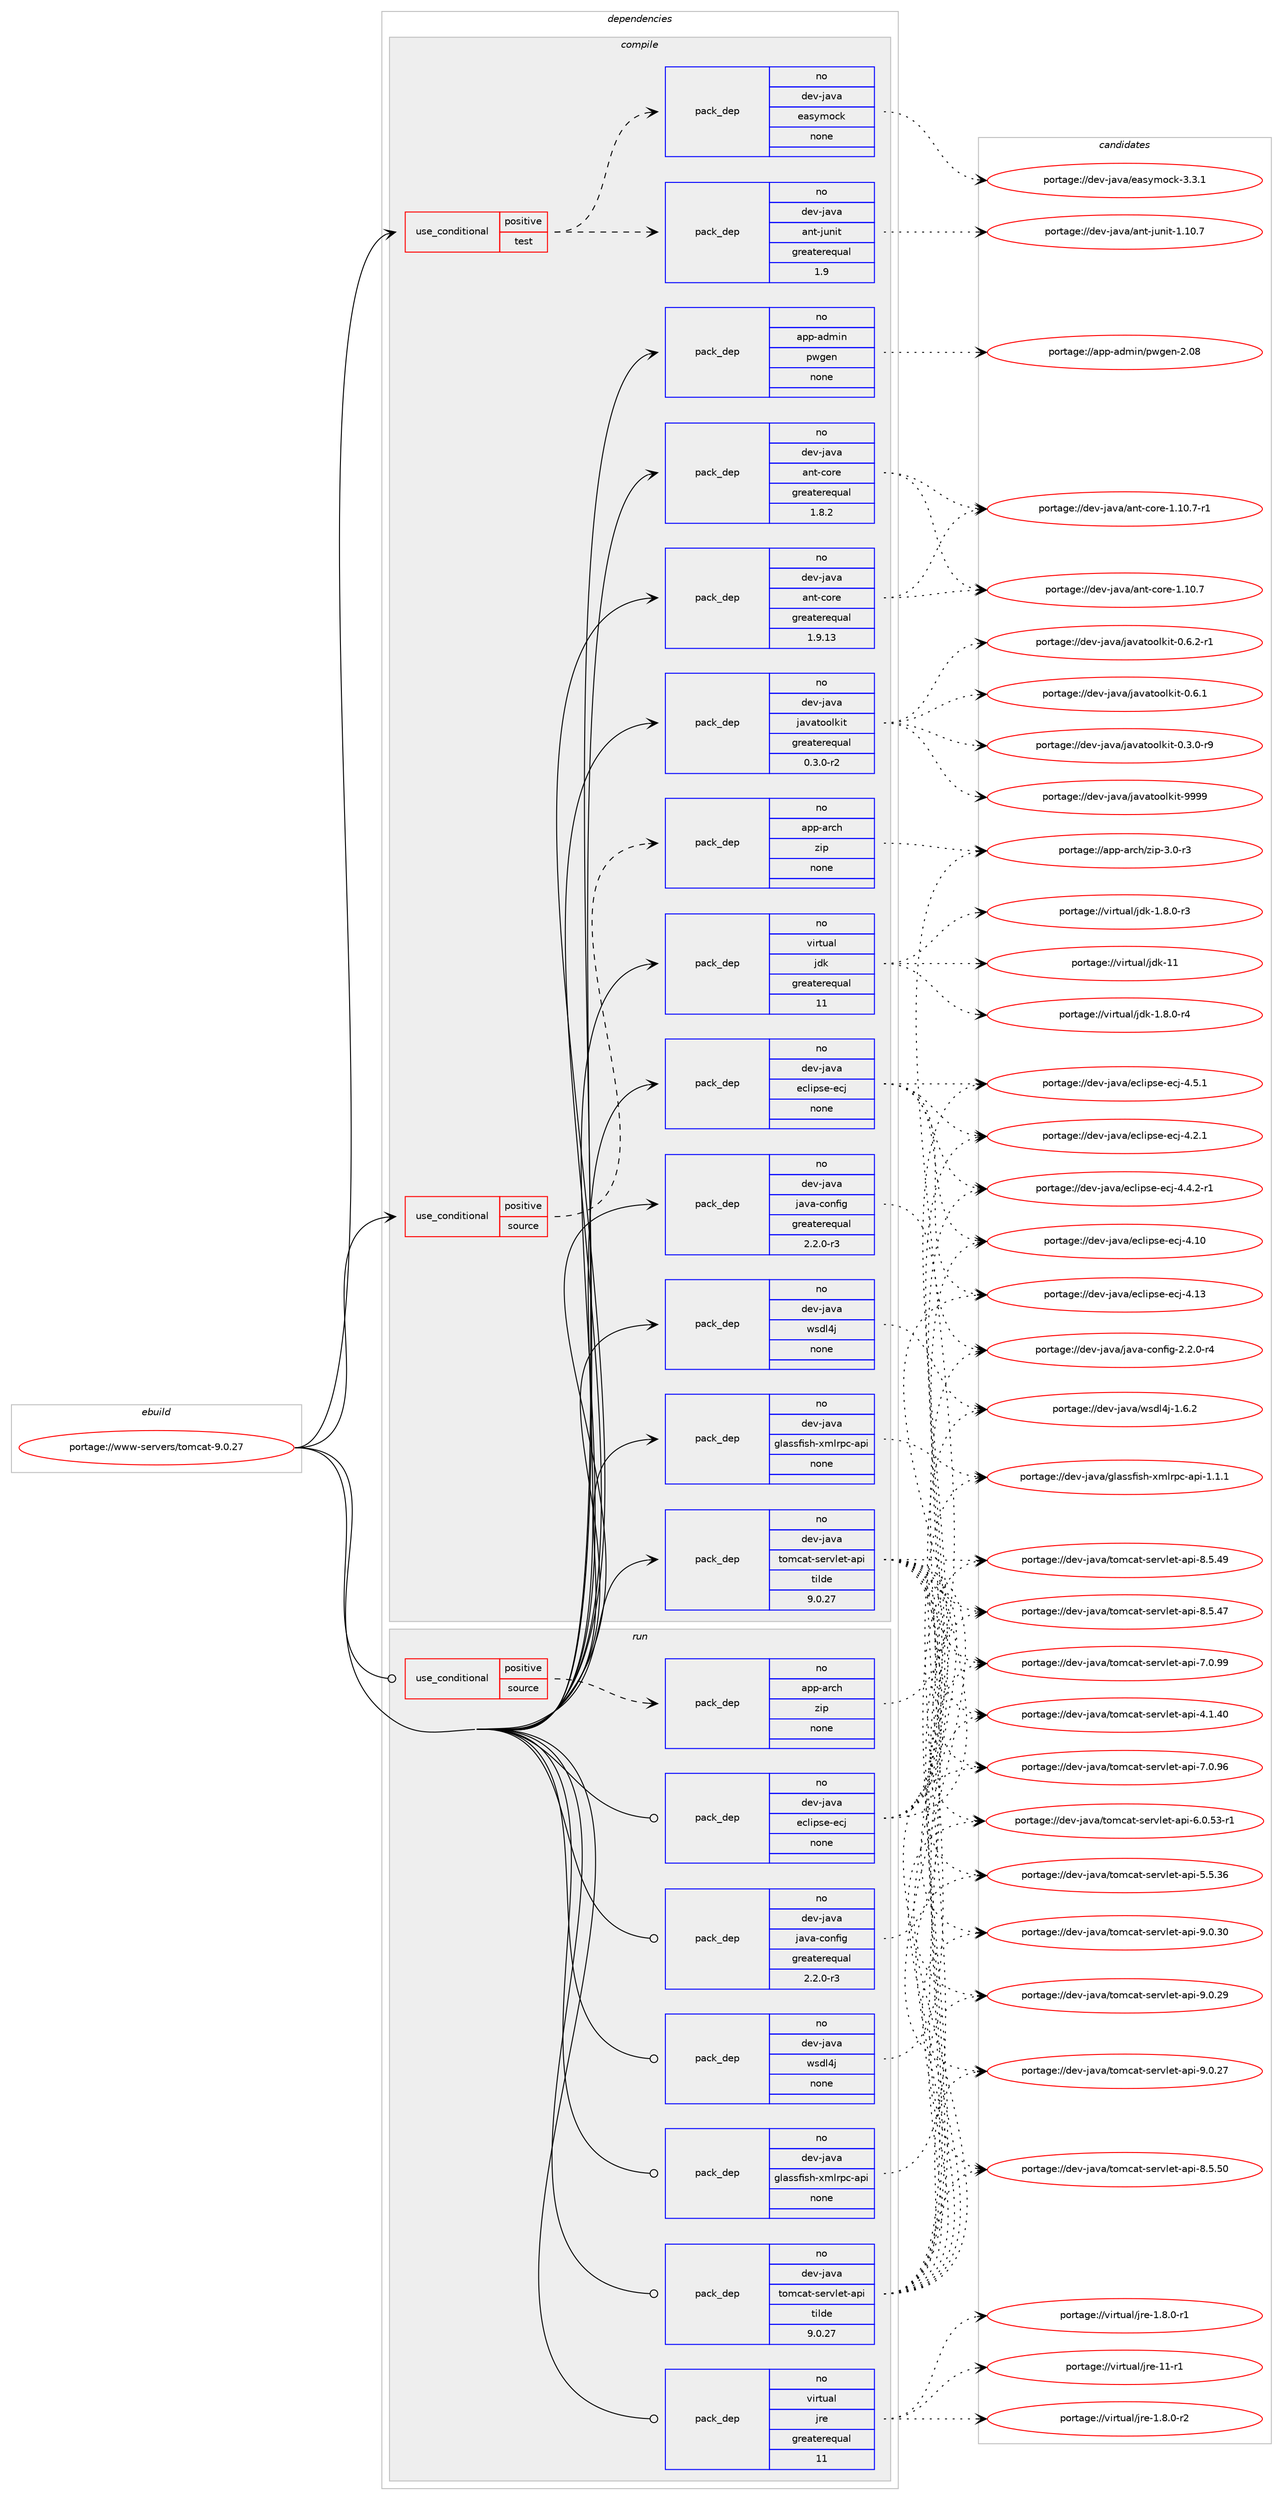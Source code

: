 digraph prolog {

# *************
# Graph options
# *************

newrank=true;
concentrate=true;
compound=true;
graph [rankdir=LR,fontname=Helvetica,fontsize=10,ranksep=1.5];#, ranksep=2.5, nodesep=0.2];
edge  [arrowhead=vee];
node  [fontname=Helvetica,fontsize=10];

# **********
# The ebuild
# **********

subgraph cluster_leftcol {
color=gray;
rank=same;
label=<<i>ebuild</i>>;
id [label="portage://www-servers/tomcat-9.0.27", color=red, width=4, href="../www-servers/tomcat-9.0.27.svg"];
}

# ****************
# The dependencies
# ****************

subgraph cluster_midcol {
color=gray;
label=<<i>dependencies</i>>;
subgraph cluster_compile {
fillcolor="#eeeeee";
style=filled;
label=<<i>compile</i>>;
subgraph cond2319 {
dependency18045 [label=<<TABLE BORDER="0" CELLBORDER="1" CELLSPACING="0" CELLPADDING="4"><TR><TD ROWSPAN="3" CELLPADDING="10">use_conditional</TD></TR><TR><TD>positive</TD></TR><TR><TD>source</TD></TR></TABLE>>, shape=none, color=red];
subgraph pack15361 {
dependency18046 [label=<<TABLE BORDER="0" CELLBORDER="1" CELLSPACING="0" CELLPADDING="4" WIDTH="220"><TR><TD ROWSPAN="6" CELLPADDING="30">pack_dep</TD></TR><TR><TD WIDTH="110">no</TD></TR><TR><TD>app-arch</TD></TR><TR><TD>zip</TD></TR><TR><TD>none</TD></TR><TR><TD></TD></TR></TABLE>>, shape=none, color=blue];
}
dependency18045:e -> dependency18046:w [weight=20,style="dashed",arrowhead="vee"];
}
id:e -> dependency18045:w [weight=20,style="solid",arrowhead="vee"];
subgraph cond2320 {
dependency18047 [label=<<TABLE BORDER="0" CELLBORDER="1" CELLSPACING="0" CELLPADDING="4"><TR><TD ROWSPAN="3" CELLPADDING="10">use_conditional</TD></TR><TR><TD>positive</TD></TR><TR><TD>test</TD></TR></TABLE>>, shape=none, color=red];
subgraph pack15362 {
dependency18048 [label=<<TABLE BORDER="0" CELLBORDER="1" CELLSPACING="0" CELLPADDING="4" WIDTH="220"><TR><TD ROWSPAN="6" CELLPADDING="30">pack_dep</TD></TR><TR><TD WIDTH="110">no</TD></TR><TR><TD>dev-java</TD></TR><TR><TD>ant-junit</TD></TR><TR><TD>greaterequal</TD></TR><TR><TD>1.9</TD></TR></TABLE>>, shape=none, color=blue];
}
dependency18047:e -> dependency18048:w [weight=20,style="dashed",arrowhead="vee"];
subgraph pack15363 {
dependency18049 [label=<<TABLE BORDER="0" CELLBORDER="1" CELLSPACING="0" CELLPADDING="4" WIDTH="220"><TR><TD ROWSPAN="6" CELLPADDING="30">pack_dep</TD></TR><TR><TD WIDTH="110">no</TD></TR><TR><TD>dev-java</TD></TR><TR><TD>easymock</TD></TR><TR><TD>none</TD></TR><TR><TD></TD></TR></TABLE>>, shape=none, color=blue];
}
dependency18047:e -> dependency18049:w [weight=20,style="dashed",arrowhead="vee"];
}
id:e -> dependency18047:w [weight=20,style="solid",arrowhead="vee"];
subgraph pack15364 {
dependency18050 [label=<<TABLE BORDER="0" CELLBORDER="1" CELLSPACING="0" CELLPADDING="4" WIDTH="220"><TR><TD ROWSPAN="6" CELLPADDING="30">pack_dep</TD></TR><TR><TD WIDTH="110">no</TD></TR><TR><TD>app-admin</TD></TR><TR><TD>pwgen</TD></TR><TR><TD>none</TD></TR><TR><TD></TD></TR></TABLE>>, shape=none, color=blue];
}
id:e -> dependency18050:w [weight=20,style="solid",arrowhead="vee"];
subgraph pack15365 {
dependency18051 [label=<<TABLE BORDER="0" CELLBORDER="1" CELLSPACING="0" CELLPADDING="4" WIDTH="220"><TR><TD ROWSPAN="6" CELLPADDING="30">pack_dep</TD></TR><TR><TD WIDTH="110">no</TD></TR><TR><TD>dev-java</TD></TR><TR><TD>ant-core</TD></TR><TR><TD>greaterequal</TD></TR><TR><TD>1.8.2</TD></TR></TABLE>>, shape=none, color=blue];
}
id:e -> dependency18051:w [weight=20,style="solid",arrowhead="vee"];
subgraph pack15366 {
dependency18052 [label=<<TABLE BORDER="0" CELLBORDER="1" CELLSPACING="0" CELLPADDING="4" WIDTH="220"><TR><TD ROWSPAN="6" CELLPADDING="30">pack_dep</TD></TR><TR><TD WIDTH="110">no</TD></TR><TR><TD>dev-java</TD></TR><TR><TD>ant-core</TD></TR><TR><TD>greaterequal</TD></TR><TR><TD>1.9.13</TD></TR></TABLE>>, shape=none, color=blue];
}
id:e -> dependency18052:w [weight=20,style="solid",arrowhead="vee"];
subgraph pack15367 {
dependency18053 [label=<<TABLE BORDER="0" CELLBORDER="1" CELLSPACING="0" CELLPADDING="4" WIDTH="220"><TR><TD ROWSPAN="6" CELLPADDING="30">pack_dep</TD></TR><TR><TD WIDTH="110">no</TD></TR><TR><TD>dev-java</TD></TR><TR><TD>eclipse-ecj</TD></TR><TR><TD>none</TD></TR><TR><TD></TD></TR></TABLE>>, shape=none, color=blue];
}
id:e -> dependency18053:w [weight=20,style="solid",arrowhead="vee"];
subgraph pack15368 {
dependency18054 [label=<<TABLE BORDER="0" CELLBORDER="1" CELLSPACING="0" CELLPADDING="4" WIDTH="220"><TR><TD ROWSPAN="6" CELLPADDING="30">pack_dep</TD></TR><TR><TD WIDTH="110">no</TD></TR><TR><TD>dev-java</TD></TR><TR><TD>glassfish-xmlrpc-api</TD></TR><TR><TD>none</TD></TR><TR><TD></TD></TR></TABLE>>, shape=none, color=blue];
}
id:e -> dependency18054:w [weight=20,style="solid",arrowhead="vee"];
subgraph pack15369 {
dependency18055 [label=<<TABLE BORDER="0" CELLBORDER="1" CELLSPACING="0" CELLPADDING="4" WIDTH="220"><TR><TD ROWSPAN="6" CELLPADDING="30">pack_dep</TD></TR><TR><TD WIDTH="110">no</TD></TR><TR><TD>dev-java</TD></TR><TR><TD>java-config</TD></TR><TR><TD>greaterequal</TD></TR><TR><TD>2.2.0-r3</TD></TR></TABLE>>, shape=none, color=blue];
}
id:e -> dependency18055:w [weight=20,style="solid",arrowhead="vee"];
subgraph pack15370 {
dependency18056 [label=<<TABLE BORDER="0" CELLBORDER="1" CELLSPACING="0" CELLPADDING="4" WIDTH="220"><TR><TD ROWSPAN="6" CELLPADDING="30">pack_dep</TD></TR><TR><TD WIDTH="110">no</TD></TR><TR><TD>dev-java</TD></TR><TR><TD>javatoolkit</TD></TR><TR><TD>greaterequal</TD></TR><TR><TD>0.3.0-r2</TD></TR></TABLE>>, shape=none, color=blue];
}
id:e -> dependency18056:w [weight=20,style="solid",arrowhead="vee"];
subgraph pack15371 {
dependency18057 [label=<<TABLE BORDER="0" CELLBORDER="1" CELLSPACING="0" CELLPADDING="4" WIDTH="220"><TR><TD ROWSPAN="6" CELLPADDING="30">pack_dep</TD></TR><TR><TD WIDTH="110">no</TD></TR><TR><TD>dev-java</TD></TR><TR><TD>tomcat-servlet-api</TD></TR><TR><TD>tilde</TD></TR><TR><TD>9.0.27</TD></TR></TABLE>>, shape=none, color=blue];
}
id:e -> dependency18057:w [weight=20,style="solid",arrowhead="vee"];
subgraph pack15372 {
dependency18058 [label=<<TABLE BORDER="0" CELLBORDER="1" CELLSPACING="0" CELLPADDING="4" WIDTH="220"><TR><TD ROWSPAN="6" CELLPADDING="30">pack_dep</TD></TR><TR><TD WIDTH="110">no</TD></TR><TR><TD>dev-java</TD></TR><TR><TD>wsdl4j</TD></TR><TR><TD>none</TD></TR><TR><TD></TD></TR></TABLE>>, shape=none, color=blue];
}
id:e -> dependency18058:w [weight=20,style="solid",arrowhead="vee"];
subgraph pack15373 {
dependency18059 [label=<<TABLE BORDER="0" CELLBORDER="1" CELLSPACING="0" CELLPADDING="4" WIDTH="220"><TR><TD ROWSPAN="6" CELLPADDING="30">pack_dep</TD></TR><TR><TD WIDTH="110">no</TD></TR><TR><TD>virtual</TD></TR><TR><TD>jdk</TD></TR><TR><TD>greaterequal</TD></TR><TR><TD>11</TD></TR></TABLE>>, shape=none, color=blue];
}
id:e -> dependency18059:w [weight=20,style="solid",arrowhead="vee"];
}
subgraph cluster_compileandrun {
fillcolor="#eeeeee";
style=filled;
label=<<i>compile and run</i>>;
}
subgraph cluster_run {
fillcolor="#eeeeee";
style=filled;
label=<<i>run</i>>;
subgraph cond2321 {
dependency18060 [label=<<TABLE BORDER="0" CELLBORDER="1" CELLSPACING="0" CELLPADDING="4"><TR><TD ROWSPAN="3" CELLPADDING="10">use_conditional</TD></TR><TR><TD>positive</TD></TR><TR><TD>source</TD></TR></TABLE>>, shape=none, color=red];
subgraph pack15374 {
dependency18061 [label=<<TABLE BORDER="0" CELLBORDER="1" CELLSPACING="0" CELLPADDING="4" WIDTH="220"><TR><TD ROWSPAN="6" CELLPADDING="30">pack_dep</TD></TR><TR><TD WIDTH="110">no</TD></TR><TR><TD>app-arch</TD></TR><TR><TD>zip</TD></TR><TR><TD>none</TD></TR><TR><TD></TD></TR></TABLE>>, shape=none, color=blue];
}
dependency18060:e -> dependency18061:w [weight=20,style="dashed",arrowhead="vee"];
}
id:e -> dependency18060:w [weight=20,style="solid",arrowhead="odot"];
subgraph pack15375 {
dependency18062 [label=<<TABLE BORDER="0" CELLBORDER="1" CELLSPACING="0" CELLPADDING="4" WIDTH="220"><TR><TD ROWSPAN="6" CELLPADDING="30">pack_dep</TD></TR><TR><TD WIDTH="110">no</TD></TR><TR><TD>dev-java</TD></TR><TR><TD>eclipse-ecj</TD></TR><TR><TD>none</TD></TR><TR><TD></TD></TR></TABLE>>, shape=none, color=blue];
}
id:e -> dependency18062:w [weight=20,style="solid",arrowhead="odot"];
subgraph pack15376 {
dependency18063 [label=<<TABLE BORDER="0" CELLBORDER="1" CELLSPACING="0" CELLPADDING="4" WIDTH="220"><TR><TD ROWSPAN="6" CELLPADDING="30">pack_dep</TD></TR><TR><TD WIDTH="110">no</TD></TR><TR><TD>dev-java</TD></TR><TR><TD>glassfish-xmlrpc-api</TD></TR><TR><TD>none</TD></TR><TR><TD></TD></TR></TABLE>>, shape=none, color=blue];
}
id:e -> dependency18063:w [weight=20,style="solid",arrowhead="odot"];
subgraph pack15377 {
dependency18064 [label=<<TABLE BORDER="0" CELLBORDER="1" CELLSPACING="0" CELLPADDING="4" WIDTH="220"><TR><TD ROWSPAN="6" CELLPADDING="30">pack_dep</TD></TR><TR><TD WIDTH="110">no</TD></TR><TR><TD>dev-java</TD></TR><TR><TD>java-config</TD></TR><TR><TD>greaterequal</TD></TR><TR><TD>2.2.0-r3</TD></TR></TABLE>>, shape=none, color=blue];
}
id:e -> dependency18064:w [weight=20,style="solid",arrowhead="odot"];
subgraph pack15378 {
dependency18065 [label=<<TABLE BORDER="0" CELLBORDER="1" CELLSPACING="0" CELLPADDING="4" WIDTH="220"><TR><TD ROWSPAN="6" CELLPADDING="30">pack_dep</TD></TR><TR><TD WIDTH="110">no</TD></TR><TR><TD>dev-java</TD></TR><TR><TD>tomcat-servlet-api</TD></TR><TR><TD>tilde</TD></TR><TR><TD>9.0.27</TD></TR></TABLE>>, shape=none, color=blue];
}
id:e -> dependency18065:w [weight=20,style="solid",arrowhead="odot"];
subgraph pack15379 {
dependency18066 [label=<<TABLE BORDER="0" CELLBORDER="1" CELLSPACING="0" CELLPADDING="4" WIDTH="220"><TR><TD ROWSPAN="6" CELLPADDING="30">pack_dep</TD></TR><TR><TD WIDTH="110">no</TD></TR><TR><TD>dev-java</TD></TR><TR><TD>wsdl4j</TD></TR><TR><TD>none</TD></TR><TR><TD></TD></TR></TABLE>>, shape=none, color=blue];
}
id:e -> dependency18066:w [weight=20,style="solid",arrowhead="odot"];
subgraph pack15380 {
dependency18067 [label=<<TABLE BORDER="0" CELLBORDER="1" CELLSPACING="0" CELLPADDING="4" WIDTH="220"><TR><TD ROWSPAN="6" CELLPADDING="30">pack_dep</TD></TR><TR><TD WIDTH="110">no</TD></TR><TR><TD>virtual</TD></TR><TR><TD>jre</TD></TR><TR><TD>greaterequal</TD></TR><TR><TD>11</TD></TR></TABLE>>, shape=none, color=blue];
}
id:e -> dependency18067:w [weight=20,style="solid",arrowhead="odot"];
}
}

# **************
# The candidates
# **************

subgraph cluster_choices {
rank=same;
color=gray;
label=<<i>candidates</i>>;

subgraph choice15361 {
color=black;
nodesep=1;
choice9711211245971149910447122105112455146484511451 [label="portage://app-arch/zip-3.0-r3", color=red, width=4,href="../app-arch/zip-3.0-r3.svg"];
dependency18046:e -> choice9711211245971149910447122105112455146484511451:w [style=dotted,weight="100"];
}
subgraph choice15362 {
color=black;
nodesep=1;
choice10010111845106971189747971101164510611711010511645494649484655 [label="portage://dev-java/ant-junit-1.10.7", color=red, width=4,href="../dev-java/ant-junit-1.10.7.svg"];
dependency18048:e -> choice10010111845106971189747971101164510611711010511645494649484655:w [style=dotted,weight="100"];
}
subgraph choice15363 {
color=black;
nodesep=1;
choice100101118451069711897471019711512110911199107455146514649 [label="portage://dev-java/easymock-3.3.1", color=red, width=4,href="../dev-java/easymock-3.3.1.svg"];
dependency18049:e -> choice100101118451069711897471019711512110911199107455146514649:w [style=dotted,weight="100"];
}
subgraph choice15364 {
color=black;
nodesep=1;
choice971121124597100109105110471121191031011104550464856 [label="portage://app-admin/pwgen-2.08", color=red, width=4,href="../app-admin/pwgen-2.08.svg"];
dependency18050:e -> choice971121124597100109105110471121191031011104550464856:w [style=dotted,weight="100"];
}
subgraph choice15365 {
color=black;
nodesep=1;
choice10010111845106971189747971101164599111114101454946494846554511449 [label="portage://dev-java/ant-core-1.10.7-r1", color=red, width=4,href="../dev-java/ant-core-1.10.7-r1.svg"];
choice1001011184510697118974797110116459911111410145494649484655 [label="portage://dev-java/ant-core-1.10.7", color=red, width=4,href="../dev-java/ant-core-1.10.7.svg"];
dependency18051:e -> choice10010111845106971189747971101164599111114101454946494846554511449:w [style=dotted,weight="100"];
dependency18051:e -> choice1001011184510697118974797110116459911111410145494649484655:w [style=dotted,weight="100"];
}
subgraph choice15366 {
color=black;
nodesep=1;
choice10010111845106971189747971101164599111114101454946494846554511449 [label="portage://dev-java/ant-core-1.10.7-r1", color=red, width=4,href="../dev-java/ant-core-1.10.7-r1.svg"];
choice1001011184510697118974797110116459911111410145494649484655 [label="portage://dev-java/ant-core-1.10.7", color=red, width=4,href="../dev-java/ant-core-1.10.7.svg"];
dependency18052:e -> choice10010111845106971189747971101164599111114101454946494846554511449:w [style=dotted,weight="100"];
dependency18052:e -> choice1001011184510697118974797110116459911111410145494649484655:w [style=dotted,weight="100"];
}
subgraph choice15367 {
color=black;
nodesep=1;
choice10010111845106971189747101991081051121151014510199106455246534649 [label="portage://dev-java/eclipse-ecj-4.5.1", color=red, width=4,href="../dev-java/eclipse-ecj-4.5.1.svg"];
choice100101118451069711897471019910810511211510145101991064552465246504511449 [label="portage://dev-java/eclipse-ecj-4.4.2-r1", color=red, width=4,href="../dev-java/eclipse-ecj-4.4.2-r1.svg"];
choice10010111845106971189747101991081051121151014510199106455246504649 [label="portage://dev-java/eclipse-ecj-4.2.1", color=red, width=4,href="../dev-java/eclipse-ecj-4.2.1.svg"];
choice100101118451069711897471019910810511211510145101991064552464951 [label="portage://dev-java/eclipse-ecj-4.13", color=red, width=4,href="../dev-java/eclipse-ecj-4.13.svg"];
choice100101118451069711897471019910810511211510145101991064552464948 [label="portage://dev-java/eclipse-ecj-4.10", color=red, width=4,href="../dev-java/eclipse-ecj-4.10.svg"];
dependency18053:e -> choice10010111845106971189747101991081051121151014510199106455246534649:w [style=dotted,weight="100"];
dependency18053:e -> choice100101118451069711897471019910810511211510145101991064552465246504511449:w [style=dotted,weight="100"];
dependency18053:e -> choice10010111845106971189747101991081051121151014510199106455246504649:w [style=dotted,weight="100"];
dependency18053:e -> choice100101118451069711897471019910810511211510145101991064552464951:w [style=dotted,weight="100"];
dependency18053:e -> choice100101118451069711897471019910810511211510145101991064552464948:w [style=dotted,weight="100"];
}
subgraph choice15368 {
color=black;
nodesep=1;
choice100101118451069711897471031089711511510210511510445120109108114112994597112105454946494649 [label="portage://dev-java/glassfish-xmlrpc-api-1.1.1", color=red, width=4,href="../dev-java/glassfish-xmlrpc-api-1.1.1.svg"];
dependency18054:e -> choice100101118451069711897471031089711511510210511510445120109108114112994597112105454946494649:w [style=dotted,weight="100"];
}
subgraph choice15369 {
color=black;
nodesep=1;
choice10010111845106971189747106971189745991111101021051034550465046484511452 [label="portage://dev-java/java-config-2.2.0-r4", color=red, width=4,href="../dev-java/java-config-2.2.0-r4.svg"];
dependency18055:e -> choice10010111845106971189747106971189745991111101021051034550465046484511452:w [style=dotted,weight="100"];
}
subgraph choice15370 {
color=black;
nodesep=1;
choice1001011184510697118974710697118971161111111081071051164557575757 [label="portage://dev-java/javatoolkit-9999", color=red, width=4,href="../dev-java/javatoolkit-9999.svg"];
choice1001011184510697118974710697118971161111111081071051164548465446504511449 [label="portage://dev-java/javatoolkit-0.6.2-r1", color=red, width=4,href="../dev-java/javatoolkit-0.6.2-r1.svg"];
choice100101118451069711897471069711897116111111108107105116454846544649 [label="portage://dev-java/javatoolkit-0.6.1", color=red, width=4,href="../dev-java/javatoolkit-0.6.1.svg"];
choice1001011184510697118974710697118971161111111081071051164548465146484511457 [label="portage://dev-java/javatoolkit-0.3.0-r9", color=red, width=4,href="../dev-java/javatoolkit-0.3.0-r9.svg"];
dependency18056:e -> choice1001011184510697118974710697118971161111111081071051164557575757:w [style=dotted,weight="100"];
dependency18056:e -> choice1001011184510697118974710697118971161111111081071051164548465446504511449:w [style=dotted,weight="100"];
dependency18056:e -> choice100101118451069711897471069711897116111111108107105116454846544649:w [style=dotted,weight="100"];
dependency18056:e -> choice1001011184510697118974710697118971161111111081071051164548465146484511457:w [style=dotted,weight="100"];
}
subgraph choice15371 {
color=black;
nodesep=1;
choice10010111845106971189747116111109999711645115101114118108101116459711210545574648465148 [label="portage://dev-java/tomcat-servlet-api-9.0.30", color=red, width=4,href="../dev-java/tomcat-servlet-api-9.0.30.svg"];
choice10010111845106971189747116111109999711645115101114118108101116459711210545574648465057 [label="portage://dev-java/tomcat-servlet-api-9.0.29", color=red, width=4,href="../dev-java/tomcat-servlet-api-9.0.29.svg"];
choice10010111845106971189747116111109999711645115101114118108101116459711210545574648465055 [label="portage://dev-java/tomcat-servlet-api-9.0.27", color=red, width=4,href="../dev-java/tomcat-servlet-api-9.0.27.svg"];
choice10010111845106971189747116111109999711645115101114118108101116459711210545564653465348 [label="portage://dev-java/tomcat-servlet-api-8.5.50", color=red, width=4,href="../dev-java/tomcat-servlet-api-8.5.50.svg"];
choice10010111845106971189747116111109999711645115101114118108101116459711210545564653465257 [label="portage://dev-java/tomcat-servlet-api-8.5.49", color=red, width=4,href="../dev-java/tomcat-servlet-api-8.5.49.svg"];
choice10010111845106971189747116111109999711645115101114118108101116459711210545564653465255 [label="portage://dev-java/tomcat-servlet-api-8.5.47", color=red, width=4,href="../dev-java/tomcat-servlet-api-8.5.47.svg"];
choice10010111845106971189747116111109999711645115101114118108101116459711210545554648465757 [label="portage://dev-java/tomcat-servlet-api-7.0.99", color=red, width=4,href="../dev-java/tomcat-servlet-api-7.0.99.svg"];
choice10010111845106971189747116111109999711645115101114118108101116459711210545554648465754 [label="portage://dev-java/tomcat-servlet-api-7.0.96", color=red, width=4,href="../dev-java/tomcat-servlet-api-7.0.96.svg"];
choice100101118451069711897471161111099997116451151011141181081011164597112105455446484653514511449 [label="portage://dev-java/tomcat-servlet-api-6.0.53-r1", color=red, width=4,href="../dev-java/tomcat-servlet-api-6.0.53-r1.svg"];
choice10010111845106971189747116111109999711645115101114118108101116459711210545534653465154 [label="portage://dev-java/tomcat-servlet-api-5.5.36", color=red, width=4,href="../dev-java/tomcat-servlet-api-5.5.36.svg"];
choice10010111845106971189747116111109999711645115101114118108101116459711210545524649465248 [label="portage://dev-java/tomcat-servlet-api-4.1.40", color=red, width=4,href="../dev-java/tomcat-servlet-api-4.1.40.svg"];
dependency18057:e -> choice10010111845106971189747116111109999711645115101114118108101116459711210545574648465148:w [style=dotted,weight="100"];
dependency18057:e -> choice10010111845106971189747116111109999711645115101114118108101116459711210545574648465057:w [style=dotted,weight="100"];
dependency18057:e -> choice10010111845106971189747116111109999711645115101114118108101116459711210545574648465055:w [style=dotted,weight="100"];
dependency18057:e -> choice10010111845106971189747116111109999711645115101114118108101116459711210545564653465348:w [style=dotted,weight="100"];
dependency18057:e -> choice10010111845106971189747116111109999711645115101114118108101116459711210545564653465257:w [style=dotted,weight="100"];
dependency18057:e -> choice10010111845106971189747116111109999711645115101114118108101116459711210545564653465255:w [style=dotted,weight="100"];
dependency18057:e -> choice10010111845106971189747116111109999711645115101114118108101116459711210545554648465757:w [style=dotted,weight="100"];
dependency18057:e -> choice10010111845106971189747116111109999711645115101114118108101116459711210545554648465754:w [style=dotted,weight="100"];
dependency18057:e -> choice100101118451069711897471161111099997116451151011141181081011164597112105455446484653514511449:w [style=dotted,weight="100"];
dependency18057:e -> choice10010111845106971189747116111109999711645115101114118108101116459711210545534653465154:w [style=dotted,weight="100"];
dependency18057:e -> choice10010111845106971189747116111109999711645115101114118108101116459711210545524649465248:w [style=dotted,weight="100"];
}
subgraph choice15372 {
color=black;
nodesep=1;
choice1001011184510697118974711911510010852106454946544650 [label="portage://dev-java/wsdl4j-1.6.2", color=red, width=4,href="../dev-java/wsdl4j-1.6.2.svg"];
dependency18058:e -> choice1001011184510697118974711911510010852106454946544650:w [style=dotted,weight="100"];
}
subgraph choice15373 {
color=black;
nodesep=1;
choice1181051141161179710847106100107454949 [label="portage://virtual/jdk-11", color=red, width=4,href="../virtual/jdk-11.svg"];
choice11810511411611797108471061001074549465646484511452 [label="portage://virtual/jdk-1.8.0-r4", color=red, width=4,href="../virtual/jdk-1.8.0-r4.svg"];
choice11810511411611797108471061001074549465646484511451 [label="portage://virtual/jdk-1.8.0-r3", color=red, width=4,href="../virtual/jdk-1.8.0-r3.svg"];
dependency18059:e -> choice1181051141161179710847106100107454949:w [style=dotted,weight="100"];
dependency18059:e -> choice11810511411611797108471061001074549465646484511452:w [style=dotted,weight="100"];
dependency18059:e -> choice11810511411611797108471061001074549465646484511451:w [style=dotted,weight="100"];
}
subgraph choice15374 {
color=black;
nodesep=1;
choice9711211245971149910447122105112455146484511451 [label="portage://app-arch/zip-3.0-r3", color=red, width=4,href="../app-arch/zip-3.0-r3.svg"];
dependency18061:e -> choice9711211245971149910447122105112455146484511451:w [style=dotted,weight="100"];
}
subgraph choice15375 {
color=black;
nodesep=1;
choice10010111845106971189747101991081051121151014510199106455246534649 [label="portage://dev-java/eclipse-ecj-4.5.1", color=red, width=4,href="../dev-java/eclipse-ecj-4.5.1.svg"];
choice100101118451069711897471019910810511211510145101991064552465246504511449 [label="portage://dev-java/eclipse-ecj-4.4.2-r1", color=red, width=4,href="../dev-java/eclipse-ecj-4.4.2-r1.svg"];
choice10010111845106971189747101991081051121151014510199106455246504649 [label="portage://dev-java/eclipse-ecj-4.2.1", color=red, width=4,href="../dev-java/eclipse-ecj-4.2.1.svg"];
choice100101118451069711897471019910810511211510145101991064552464951 [label="portage://dev-java/eclipse-ecj-4.13", color=red, width=4,href="../dev-java/eclipse-ecj-4.13.svg"];
choice100101118451069711897471019910810511211510145101991064552464948 [label="portage://dev-java/eclipse-ecj-4.10", color=red, width=4,href="../dev-java/eclipse-ecj-4.10.svg"];
dependency18062:e -> choice10010111845106971189747101991081051121151014510199106455246534649:w [style=dotted,weight="100"];
dependency18062:e -> choice100101118451069711897471019910810511211510145101991064552465246504511449:w [style=dotted,weight="100"];
dependency18062:e -> choice10010111845106971189747101991081051121151014510199106455246504649:w [style=dotted,weight="100"];
dependency18062:e -> choice100101118451069711897471019910810511211510145101991064552464951:w [style=dotted,weight="100"];
dependency18062:e -> choice100101118451069711897471019910810511211510145101991064552464948:w [style=dotted,weight="100"];
}
subgraph choice15376 {
color=black;
nodesep=1;
choice100101118451069711897471031089711511510210511510445120109108114112994597112105454946494649 [label="portage://dev-java/glassfish-xmlrpc-api-1.1.1", color=red, width=4,href="../dev-java/glassfish-xmlrpc-api-1.1.1.svg"];
dependency18063:e -> choice100101118451069711897471031089711511510210511510445120109108114112994597112105454946494649:w [style=dotted,weight="100"];
}
subgraph choice15377 {
color=black;
nodesep=1;
choice10010111845106971189747106971189745991111101021051034550465046484511452 [label="portage://dev-java/java-config-2.2.0-r4", color=red, width=4,href="../dev-java/java-config-2.2.0-r4.svg"];
dependency18064:e -> choice10010111845106971189747106971189745991111101021051034550465046484511452:w [style=dotted,weight="100"];
}
subgraph choice15378 {
color=black;
nodesep=1;
choice10010111845106971189747116111109999711645115101114118108101116459711210545574648465148 [label="portage://dev-java/tomcat-servlet-api-9.0.30", color=red, width=4,href="../dev-java/tomcat-servlet-api-9.0.30.svg"];
choice10010111845106971189747116111109999711645115101114118108101116459711210545574648465057 [label="portage://dev-java/tomcat-servlet-api-9.0.29", color=red, width=4,href="../dev-java/tomcat-servlet-api-9.0.29.svg"];
choice10010111845106971189747116111109999711645115101114118108101116459711210545574648465055 [label="portage://dev-java/tomcat-servlet-api-9.0.27", color=red, width=4,href="../dev-java/tomcat-servlet-api-9.0.27.svg"];
choice10010111845106971189747116111109999711645115101114118108101116459711210545564653465348 [label="portage://dev-java/tomcat-servlet-api-8.5.50", color=red, width=4,href="../dev-java/tomcat-servlet-api-8.5.50.svg"];
choice10010111845106971189747116111109999711645115101114118108101116459711210545564653465257 [label="portage://dev-java/tomcat-servlet-api-8.5.49", color=red, width=4,href="../dev-java/tomcat-servlet-api-8.5.49.svg"];
choice10010111845106971189747116111109999711645115101114118108101116459711210545564653465255 [label="portage://dev-java/tomcat-servlet-api-8.5.47", color=red, width=4,href="../dev-java/tomcat-servlet-api-8.5.47.svg"];
choice10010111845106971189747116111109999711645115101114118108101116459711210545554648465757 [label="portage://dev-java/tomcat-servlet-api-7.0.99", color=red, width=4,href="../dev-java/tomcat-servlet-api-7.0.99.svg"];
choice10010111845106971189747116111109999711645115101114118108101116459711210545554648465754 [label="portage://dev-java/tomcat-servlet-api-7.0.96", color=red, width=4,href="../dev-java/tomcat-servlet-api-7.0.96.svg"];
choice100101118451069711897471161111099997116451151011141181081011164597112105455446484653514511449 [label="portage://dev-java/tomcat-servlet-api-6.0.53-r1", color=red, width=4,href="../dev-java/tomcat-servlet-api-6.0.53-r1.svg"];
choice10010111845106971189747116111109999711645115101114118108101116459711210545534653465154 [label="portage://dev-java/tomcat-servlet-api-5.5.36", color=red, width=4,href="../dev-java/tomcat-servlet-api-5.5.36.svg"];
choice10010111845106971189747116111109999711645115101114118108101116459711210545524649465248 [label="portage://dev-java/tomcat-servlet-api-4.1.40", color=red, width=4,href="../dev-java/tomcat-servlet-api-4.1.40.svg"];
dependency18065:e -> choice10010111845106971189747116111109999711645115101114118108101116459711210545574648465148:w [style=dotted,weight="100"];
dependency18065:e -> choice10010111845106971189747116111109999711645115101114118108101116459711210545574648465057:w [style=dotted,weight="100"];
dependency18065:e -> choice10010111845106971189747116111109999711645115101114118108101116459711210545574648465055:w [style=dotted,weight="100"];
dependency18065:e -> choice10010111845106971189747116111109999711645115101114118108101116459711210545564653465348:w [style=dotted,weight="100"];
dependency18065:e -> choice10010111845106971189747116111109999711645115101114118108101116459711210545564653465257:w [style=dotted,weight="100"];
dependency18065:e -> choice10010111845106971189747116111109999711645115101114118108101116459711210545564653465255:w [style=dotted,weight="100"];
dependency18065:e -> choice10010111845106971189747116111109999711645115101114118108101116459711210545554648465757:w [style=dotted,weight="100"];
dependency18065:e -> choice10010111845106971189747116111109999711645115101114118108101116459711210545554648465754:w [style=dotted,weight="100"];
dependency18065:e -> choice100101118451069711897471161111099997116451151011141181081011164597112105455446484653514511449:w [style=dotted,weight="100"];
dependency18065:e -> choice10010111845106971189747116111109999711645115101114118108101116459711210545534653465154:w [style=dotted,weight="100"];
dependency18065:e -> choice10010111845106971189747116111109999711645115101114118108101116459711210545524649465248:w [style=dotted,weight="100"];
}
subgraph choice15379 {
color=black;
nodesep=1;
choice1001011184510697118974711911510010852106454946544650 [label="portage://dev-java/wsdl4j-1.6.2", color=red, width=4,href="../dev-java/wsdl4j-1.6.2.svg"];
dependency18066:e -> choice1001011184510697118974711911510010852106454946544650:w [style=dotted,weight="100"];
}
subgraph choice15380 {
color=black;
nodesep=1;
choice11810511411611797108471061141014549494511449 [label="portage://virtual/jre-11-r1", color=red, width=4,href="../virtual/jre-11-r1.svg"];
choice11810511411611797108471061141014549465646484511450 [label="portage://virtual/jre-1.8.0-r2", color=red, width=4,href="../virtual/jre-1.8.0-r2.svg"];
choice11810511411611797108471061141014549465646484511449 [label="portage://virtual/jre-1.8.0-r1", color=red, width=4,href="../virtual/jre-1.8.0-r1.svg"];
dependency18067:e -> choice11810511411611797108471061141014549494511449:w [style=dotted,weight="100"];
dependency18067:e -> choice11810511411611797108471061141014549465646484511450:w [style=dotted,weight="100"];
dependency18067:e -> choice11810511411611797108471061141014549465646484511449:w [style=dotted,weight="100"];
}
}

}
